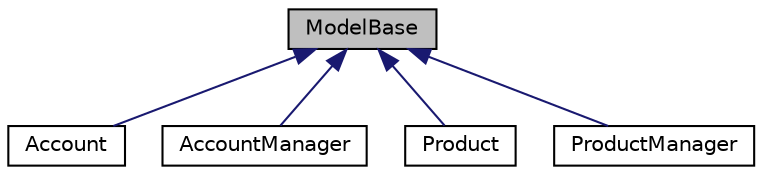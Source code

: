digraph "ModelBase"
{
  edge [fontname="Helvetica",fontsize="10",labelfontname="Helvetica",labelfontsize="10"];
  node [fontname="Helvetica",fontsize="10",shape=record];
  Node1 [label="ModelBase",height=0.2,width=0.4,color="black", fillcolor="grey75", style="filled", fontcolor="black"];
  Node1 -> Node2 [dir="back",color="midnightblue",fontsize="10",style="solid",fontname="Helvetica"];
  Node2 [label="Account",height=0.2,width=0.4,color="black", fillcolor="white", style="filled",URL="$class_account.html"];
  Node1 -> Node3 [dir="back",color="midnightblue",fontsize="10",style="solid",fontname="Helvetica"];
  Node3 [label="AccountManager",height=0.2,width=0.4,color="black", fillcolor="white", style="filled",URL="$class_account_manager.html"];
  Node1 -> Node4 [dir="back",color="midnightblue",fontsize="10",style="solid",fontname="Helvetica"];
  Node4 [label="Product",height=0.2,width=0.4,color="black", fillcolor="white", style="filled",URL="$class_product.html"];
  Node1 -> Node5 [dir="back",color="midnightblue",fontsize="10",style="solid",fontname="Helvetica"];
  Node5 [label="ProductManager",height=0.2,width=0.4,color="black", fillcolor="white", style="filled",URL="$class_product_manager.html"];
}
